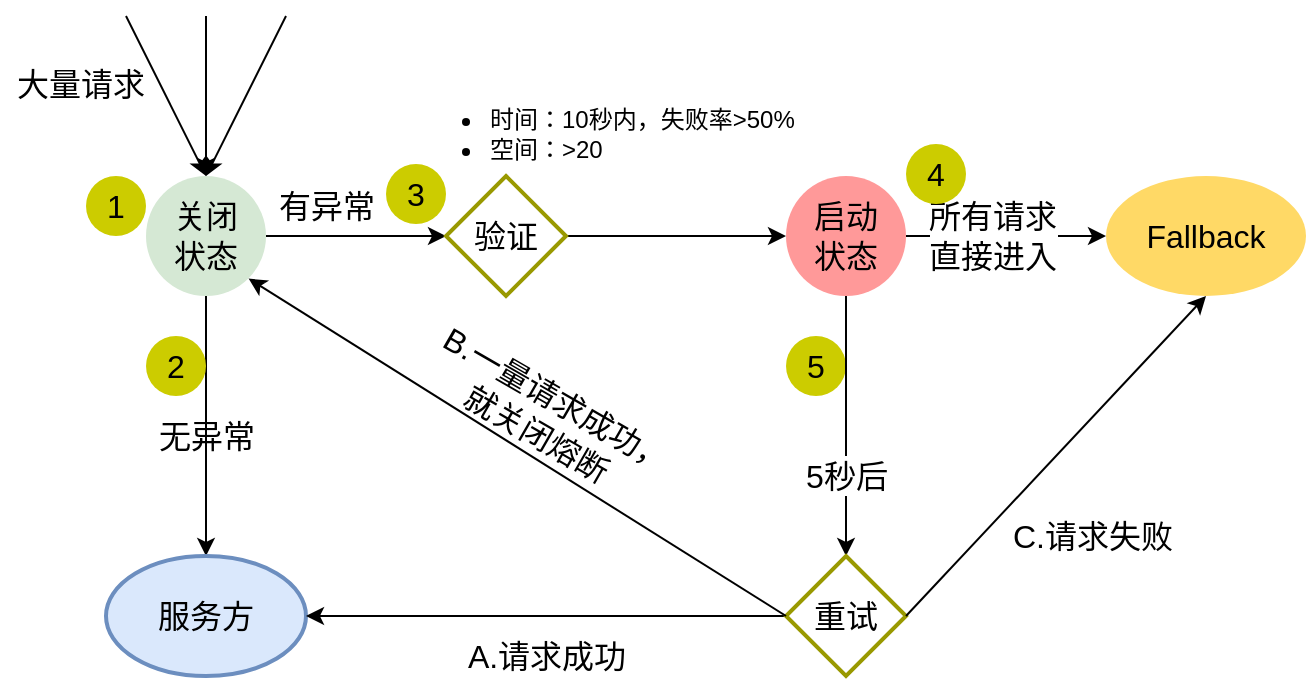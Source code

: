 <mxfile version="17.1.2" type="github">
  <diagram id="Dotn52hqEGQcJdxmUJmI" name="Page-1">
    <mxGraphModel dx="967" dy="712" grid="1" gridSize="10" guides="1" tooltips="1" connect="1" arrows="1" fold="1" page="1" pageScale="1" pageWidth="827" pageHeight="1169" math="0" shadow="0">
      <root>
        <mxCell id="0" />
        <mxCell id="1" parent="0" />
        <mxCell id="GP2DRnJBWhwJwzikMzaM-6" style="edgeStyle=orthogonalEdgeStyle;rounded=0;orthogonalLoop=1;jettySize=auto;html=1;exitX=0.5;exitY=1;exitDx=0;exitDy=0;exitPerimeter=0;fontSize=16;strokeColor=#000000;" edge="1" parent="1" source="GP2DRnJBWhwJwzikMzaM-1" target="GP2DRnJBWhwJwzikMzaM-5">
          <mxGeometry relative="1" as="geometry" />
        </mxCell>
        <mxCell id="GP2DRnJBWhwJwzikMzaM-11" style="edgeStyle=orthogonalEdgeStyle;rounded=0;orthogonalLoop=1;jettySize=auto;html=1;exitX=1;exitY=0.5;exitDx=0;exitDy=0;exitPerimeter=0;entryX=0;entryY=0.5;entryDx=0;entryDy=0;entryPerimeter=0;fontSize=16;strokeColor=#000000;" edge="1" parent="1" source="GP2DRnJBWhwJwzikMzaM-1" target="GP2DRnJBWhwJwzikMzaM-10">
          <mxGeometry relative="1" as="geometry" />
        </mxCell>
        <mxCell id="GP2DRnJBWhwJwzikMzaM-12" value="有异常" style="edgeLabel;html=1;align=center;verticalAlign=middle;resizable=0;points=[];fontSize=16;" vertex="1" connectable="0" parent="GP2DRnJBWhwJwzikMzaM-11">
          <mxGeometry x="-0.156" y="1" relative="1" as="geometry">
            <mxPoint x="-8" y="-14" as="offset" />
          </mxGeometry>
        </mxCell>
        <mxCell id="GP2DRnJBWhwJwzikMzaM-1" value="&lt;font style=&quot;font-size: 16px&quot;&gt;关闭&lt;br&gt;状态&lt;/font&gt;" style="strokeWidth=2;html=1;shape=mxgraph.flowchart.start_2;whiteSpace=wrap;fillColor=#d5e8d4;strokeColor=none;" vertex="1" parent="1">
          <mxGeometry x="170" y="280" width="60" height="60" as="geometry" />
        </mxCell>
        <mxCell id="GP2DRnJBWhwJwzikMzaM-2" value="" style="endArrow=classic;html=1;rounded=0;fontSize=16;entryX=0.5;entryY=0;entryDx=0;entryDy=0;entryPerimeter=0;strokeColor=#000000;" edge="1" parent="1" target="GP2DRnJBWhwJwzikMzaM-1">
          <mxGeometry width="50" height="50" relative="1" as="geometry">
            <mxPoint x="160" y="200" as="sourcePoint" />
            <mxPoint x="150" y="200" as="targetPoint" />
          </mxGeometry>
        </mxCell>
        <mxCell id="GP2DRnJBWhwJwzikMzaM-3" value="" style="endArrow=classic;html=1;rounded=0;fontSize=16;strokeColor=#000000;" edge="1" parent="1" target="GP2DRnJBWhwJwzikMzaM-1">
          <mxGeometry width="50" height="50" relative="1" as="geometry">
            <mxPoint x="200" y="200" as="sourcePoint" />
            <mxPoint x="150" y="270" as="targetPoint" />
          </mxGeometry>
        </mxCell>
        <mxCell id="GP2DRnJBWhwJwzikMzaM-4" value="" style="endArrow=classic;html=1;rounded=0;fontSize=16;entryX=0.5;entryY=0;entryDx=0;entryDy=0;entryPerimeter=0;strokeColor=#000000;" edge="1" parent="1" target="GP2DRnJBWhwJwzikMzaM-1">
          <mxGeometry width="50" height="50" relative="1" as="geometry">
            <mxPoint x="240" y="200" as="sourcePoint" />
            <mxPoint x="210" y="290" as="targetPoint" />
          </mxGeometry>
        </mxCell>
        <mxCell id="GP2DRnJBWhwJwzikMzaM-5" value="服务方" style="strokeWidth=2;html=1;shape=mxgraph.flowchart.start_1;whiteSpace=wrap;fontSize=16;fillColor=#dae8fc;strokeColor=#6c8ebf;" vertex="1" parent="1">
          <mxGeometry x="150" y="470" width="100" height="60" as="geometry" />
        </mxCell>
        <mxCell id="GP2DRnJBWhwJwzikMzaM-7" value="&lt;font style=&quot;font-size: 16px&quot;&gt;1&lt;/font&gt;" style="strokeWidth=2;html=1;shape=mxgraph.flowchart.start_2;whiteSpace=wrap;fillColor=#CCCC00;strokeColor=none;" vertex="1" parent="1">
          <mxGeometry x="140" y="280" width="30" height="30" as="geometry" />
        </mxCell>
        <mxCell id="GP2DRnJBWhwJwzikMzaM-8" value="无异常" style="text;html=1;align=center;verticalAlign=middle;resizable=0;points=[];autosize=1;strokeColor=none;fillColor=none;fontSize=16;" vertex="1" parent="1">
          <mxGeometry x="170" y="400" width="60" height="20" as="geometry" />
        </mxCell>
        <mxCell id="GP2DRnJBWhwJwzikMzaM-9" value="&lt;font style=&quot;font-size: 16px&quot;&gt;2&lt;/font&gt;" style="strokeWidth=2;html=1;shape=mxgraph.flowchart.start_2;whiteSpace=wrap;fillColor=#CCCC00;strokeColor=none;" vertex="1" parent="1">
          <mxGeometry x="170" y="360" width="30" height="30" as="geometry" />
        </mxCell>
        <mxCell id="GP2DRnJBWhwJwzikMzaM-15" style="edgeStyle=orthogonalEdgeStyle;rounded=0;orthogonalLoop=1;jettySize=auto;html=1;exitX=1;exitY=0.5;exitDx=0;exitDy=0;exitPerimeter=0;fontSize=12;strokeColor=#000000;" edge="1" parent="1" source="GP2DRnJBWhwJwzikMzaM-10" target="GP2DRnJBWhwJwzikMzaM-14">
          <mxGeometry relative="1" as="geometry" />
        </mxCell>
        <mxCell id="GP2DRnJBWhwJwzikMzaM-10" value="验证" style="strokeWidth=2;html=1;shape=mxgraph.flowchart.decision;whiteSpace=wrap;fontSize=16;fillColor=none;strokeColor=#999900;" vertex="1" parent="1">
          <mxGeometry x="320" y="280" width="60" height="60" as="geometry" />
        </mxCell>
        <mxCell id="GP2DRnJBWhwJwzikMzaM-13" value="&lt;ul style=&quot;font-size: 12px&quot;&gt;&lt;li&gt;时间：10秒内，失败率&amp;gt;50%&lt;/li&gt;&lt;li&gt;空间：&amp;gt;20&lt;/li&gt;&lt;/ul&gt;" style="text;html=1;align=left;verticalAlign=middle;resizable=0;points=[];autosize=1;strokeColor=none;fillColor=none;fontSize=16;" vertex="1" parent="1">
          <mxGeometry x="300" y="224" width="210" height="70" as="geometry" />
        </mxCell>
        <mxCell id="GP2DRnJBWhwJwzikMzaM-17" style="edgeStyle=orthogonalEdgeStyle;rounded=0;orthogonalLoop=1;jettySize=auto;html=1;exitX=1;exitY=0.5;exitDx=0;exitDy=0;exitPerimeter=0;fontSize=12;strokeColor=#000000;" edge="1" parent="1" source="GP2DRnJBWhwJwzikMzaM-14" target="GP2DRnJBWhwJwzikMzaM-16">
          <mxGeometry relative="1" as="geometry" />
        </mxCell>
        <mxCell id="GP2DRnJBWhwJwzikMzaM-21" style="edgeStyle=orthogonalEdgeStyle;rounded=0;orthogonalLoop=1;jettySize=auto;html=1;exitX=0.5;exitY=1;exitDx=0;exitDy=0;exitPerimeter=0;fontSize=12;strokeColor=#000000;startArrow=none;" edge="1" parent="1" source="GP2DRnJBWhwJwzikMzaM-25" target="GP2DRnJBWhwJwzikMzaM-20">
          <mxGeometry relative="1" as="geometry" />
        </mxCell>
        <mxCell id="GP2DRnJBWhwJwzikMzaM-14" value="&lt;font style=&quot;font-size: 16px&quot;&gt;启动&lt;br&gt;状态&lt;/font&gt;" style="strokeWidth=2;html=1;shape=mxgraph.flowchart.start_2;whiteSpace=wrap;fillColor=#FF9999;strokeColor=none;" vertex="1" parent="1">
          <mxGeometry x="490" y="280" width="60" height="60" as="geometry" />
        </mxCell>
        <mxCell id="GP2DRnJBWhwJwzikMzaM-16" value="Fallback" style="strokeWidth=2;html=1;shape=mxgraph.flowchart.start_1;whiteSpace=wrap;fontSize=16;fillColor=#FFD966;strokeColor=none;" vertex="1" parent="1">
          <mxGeometry x="650" y="280" width="100" height="60" as="geometry" />
        </mxCell>
        <mxCell id="GP2DRnJBWhwJwzikMzaM-18" value="&lt;font style=&quot;font-size: 16px&quot;&gt;3&lt;/font&gt;" style="strokeWidth=2;html=1;shape=mxgraph.flowchart.start_2;whiteSpace=wrap;fillColor=#CCCC00;strokeColor=none;" vertex="1" parent="1">
          <mxGeometry x="290" y="274" width="30" height="30" as="geometry" />
        </mxCell>
        <mxCell id="GP2DRnJBWhwJwzikMzaM-19" value="所有请求&lt;br&gt;直接进入" style="edgeLabel;html=1;align=center;verticalAlign=middle;resizable=0;points=[];fontSize=16;" vertex="1" connectable="0" parent="1">
          <mxGeometry x="593" y="310" as="geometry" />
        </mxCell>
        <mxCell id="GP2DRnJBWhwJwzikMzaM-27" style="edgeStyle=orthogonalEdgeStyle;rounded=0;orthogonalLoop=1;jettySize=auto;html=1;exitX=0;exitY=0.5;exitDx=0;exitDy=0;exitPerimeter=0;fontSize=12;strokeColor=#000000;" edge="1" parent="1" source="GP2DRnJBWhwJwzikMzaM-20" target="GP2DRnJBWhwJwzikMzaM-5">
          <mxGeometry relative="1" as="geometry" />
        </mxCell>
        <mxCell id="GP2DRnJBWhwJwzikMzaM-20" value="重试" style="strokeWidth=2;html=1;shape=mxgraph.flowchart.decision;whiteSpace=wrap;fontSize=16;fillColor=none;strokeColor=#999900;" vertex="1" parent="1">
          <mxGeometry x="490" y="470" width="60" height="60" as="geometry" />
        </mxCell>
        <mxCell id="GP2DRnJBWhwJwzikMzaM-22" value="&lt;font style=&quot;font-size: 16px&quot;&gt;4&lt;/font&gt;" style="strokeWidth=2;html=1;shape=mxgraph.flowchart.start_2;whiteSpace=wrap;fillColor=#CCCC00;strokeColor=none;" vertex="1" parent="1">
          <mxGeometry x="550" y="264" width="30" height="30" as="geometry" />
        </mxCell>
        <mxCell id="GP2DRnJBWhwJwzikMzaM-23" value="&lt;font style=&quot;font-size: 16px&quot;&gt;5&lt;/font&gt;" style="strokeWidth=2;html=1;shape=mxgraph.flowchart.start_2;whiteSpace=wrap;fillColor=#CCCC00;strokeColor=none;" vertex="1" parent="1">
          <mxGeometry x="490" y="360" width="30" height="30" as="geometry" />
        </mxCell>
        <mxCell id="GP2DRnJBWhwJwzikMzaM-25" value="5秒后" style="text;html=1;align=center;verticalAlign=middle;resizable=0;points=[];autosize=1;strokeColor=none;fillColor=none;fontSize=16;" vertex="1" parent="1">
          <mxGeometry x="490" y="420" width="60" height="20" as="geometry" />
        </mxCell>
        <mxCell id="GP2DRnJBWhwJwzikMzaM-26" value="" style="edgeStyle=orthogonalEdgeStyle;rounded=0;orthogonalLoop=1;jettySize=auto;html=1;exitX=0.5;exitY=1;exitDx=0;exitDy=0;exitPerimeter=0;fontSize=12;strokeColor=#000000;endArrow=none;" edge="1" parent="1" source="GP2DRnJBWhwJwzikMzaM-14" target="GP2DRnJBWhwJwzikMzaM-25">
          <mxGeometry relative="1" as="geometry">
            <mxPoint x="520" y="340" as="sourcePoint" />
            <mxPoint x="520" y="480" as="targetPoint" />
          </mxGeometry>
        </mxCell>
        <mxCell id="GP2DRnJBWhwJwzikMzaM-28" value="A.请求成功" style="text;html=1;align=center;verticalAlign=middle;resizable=0;points=[];autosize=1;strokeColor=none;fillColor=none;fontSize=16;" vertex="1" parent="1">
          <mxGeometry x="325" y="510" width="90" height="20" as="geometry" />
        </mxCell>
        <mxCell id="GP2DRnJBWhwJwzikMzaM-30" value="" style="endArrow=classic;html=1;rounded=0;fontSize=16;entryX=0.855;entryY=0.855;entryDx=0;entryDy=0;entryPerimeter=0;strokeColor=#000000;exitX=0;exitY=0.5;exitDx=0;exitDy=0;exitPerimeter=0;" edge="1" parent="1" source="GP2DRnJBWhwJwzikMzaM-20" target="GP2DRnJBWhwJwzikMzaM-1">
          <mxGeometry width="50" height="50" relative="1" as="geometry">
            <mxPoint x="250" y="210" as="sourcePoint" />
            <mxPoint x="210" y="290" as="targetPoint" />
          </mxGeometry>
        </mxCell>
        <mxCell id="GP2DRnJBWhwJwzikMzaM-31" value="B.一量请求成功，&lt;br&gt;就关闭熔断" style="text;html=1;align=center;verticalAlign=middle;resizable=0;points=[];autosize=1;strokeColor=none;fillColor=none;fontSize=16;rotation=30;" vertex="1" parent="1">
          <mxGeometry x="300" y="380" width="140" height="40" as="geometry" />
        </mxCell>
        <mxCell id="GP2DRnJBWhwJwzikMzaM-34" value="" style="endArrow=classic;html=1;rounded=0;fontSize=16;entryX=0.5;entryY=1;entryDx=0;entryDy=0;entryPerimeter=0;strokeColor=#000000;exitX=1;exitY=0.5;exitDx=0;exitDy=0;exitPerimeter=0;" edge="1" parent="1" source="GP2DRnJBWhwJwzikMzaM-20" target="GP2DRnJBWhwJwzikMzaM-16">
          <mxGeometry width="50" height="50" relative="1" as="geometry">
            <mxPoint x="560" y="500" as="sourcePoint" />
            <mxPoint x="231.3" y="341.3" as="targetPoint" />
          </mxGeometry>
        </mxCell>
        <mxCell id="GP2DRnJBWhwJwzikMzaM-35" value="C.请求失败" style="text;html=1;align=center;verticalAlign=middle;resizable=0;points=[];autosize=1;strokeColor=none;fillColor=none;fontSize=16;" vertex="1" parent="1">
          <mxGeometry x="593" y="450" width="100" height="20" as="geometry" />
        </mxCell>
        <mxCell id="GP2DRnJBWhwJwzikMzaM-36" value="大量请求" style="text;html=1;align=center;verticalAlign=middle;resizable=0;points=[];autosize=1;strokeColor=none;fillColor=none;fontSize=16;" vertex="1" parent="1">
          <mxGeometry x="97" y="224" width="80" height="20" as="geometry" />
        </mxCell>
      </root>
    </mxGraphModel>
  </diagram>
</mxfile>
